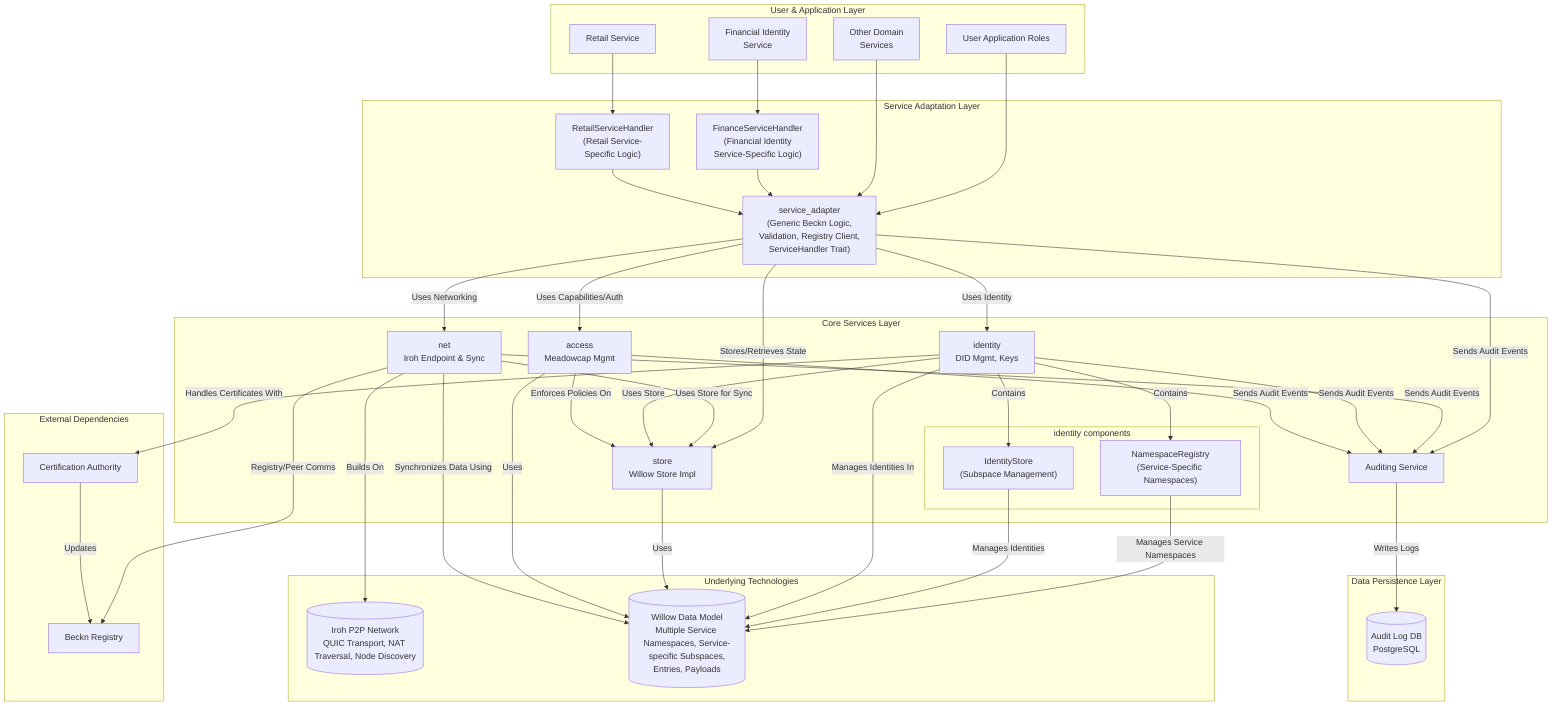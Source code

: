 graph TD
    subgraph "User & Application Layer"
        UI[User Application Roles]
        
        %% Multiple service types
        Finance[Financial Identity<br/>Service]
        Retail[Retail Service]
        Other[Other Domain<br/>Services]
    end

    %% Core Services Layer (Rust Modules)
    subgraph "Core Services Layer"
        direction LR
        identity[identity<br/>DID Mgmt, Keys]
        subgraph "identity components"
            direction TB
            NamespaceRegistry["NamespaceRegistry<br/>(Service-Specific Namespaces)"]
            IdentityStore["IdentityStore<br/>(Subspace Management)"]
        end
        
        net[net<br/>Iroh Endpoint & Sync]
        store[store<br/>Willow Store Impl]
        access[access<br/>Meadowcap Mgmt]
        AUDIT_SVC[Auditing Service]
    end

    %% Beckn Service Adapter (Generic Logic)
    subgraph "Service Adaptation Layer"
        service_adapter["service_adapter<br/>(Generic Beckn Logic,<br/>Validation, Registry Client,<br/>ServiceHandler Trait)"]
        
        %% Service handlers for different domains
        FinanceHandler["FinanceServiceHandler<br/>(Financial Identity<br/>Service-Specific Logic)"]
        RetailHandler["RetailServiceHandler<br/>(Retail Service-<br/>Specific Logic)"]
    end

    subgraph "Data Persistence Layer"
        direction TB
        AuditDB[(Audit Log DB<br/>PostgreSQL)]
    end

    subgraph "External Dependencies"
        BECKN_REGISTRY[Beckn Registry]
        CERT_AUTH[Certification Authority]
    end

    subgraph "Underlying Technologies"
        IrohNet[(Iroh P2P Network<br/>QUIC Transport, NAT Traversal, Node Discovery)]
        WillowModel[(Willow Data Model<br/>Multiple Service Namespaces, Service-specific Subspaces,<br/>Entries, Payloads)]
    end

    %% Connections Flow
    UI --> service_adapter
    Finance --> FinanceHandler
    Retail --> RetailHandler
    Other --> service_adapter

    %% Service handler connections
    FinanceHandler --> service_adapter
    RetailHandler --> service_adapter
    
    %% Identity module and namespace registry connections
    identity -- Contains --> NamespaceRegistry
    identity -- Contains --> IdentityStore
    NamespaceRegistry -- Manages Service Namespaces --> WillowModel
    IdentityStore -- Manages Identities --> WillowModel

    service_adapter -- Uses Identity --> identity
    service_adapter -- Uses Networking --> net
    service_adapter -- Stores/Retrieves State --> store
    service_adapter -- Uses Capabilities/Auth --> access
    service_adapter -- Sends Audit Events --> AUDIT_SVC

    net -- Uses Store for Sync --> store
    net -- Registry/Peer Comms --> BECKN_REGISTRY
    net -- Sends Audit Events --> AUDIT_SVC

    identity -- Uses Store --> store
    identity -- Manages Identities In --> WillowModel
    identity -- Handles Certificates With --> CERT_AUTH
    identity -- Sends Audit Events --> AUDIT_SVC
    CERT_AUTH -- Updates --> BECKN_REGISTRY

    store -- Uses --> WillowModel
    access -- Uses --> WillowModel
    access -- Enforces Policies On --> store
    access -- Sends Audit Events --> AUDIT_SVC

    AUDIT_SVC -- Writes Logs --> AuditDB

    net -- Builds On --> IrohNet
    net -- Synchronizes Data Using --> WillowModel